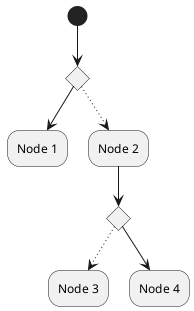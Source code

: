 @startuml

(*) --> if "" then
  --> "Node 1"
else
  ..> "Node 2"
endif

"Node 2" --> if "" then
    ..> "Node 3"
  else
    --> "Node 4"
  endif

@enduml
